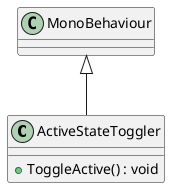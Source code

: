 @startuml
class ActiveStateToggler {
    + ToggleActive() : void
}
MonoBehaviour <|-- ActiveStateToggler
@enduml
